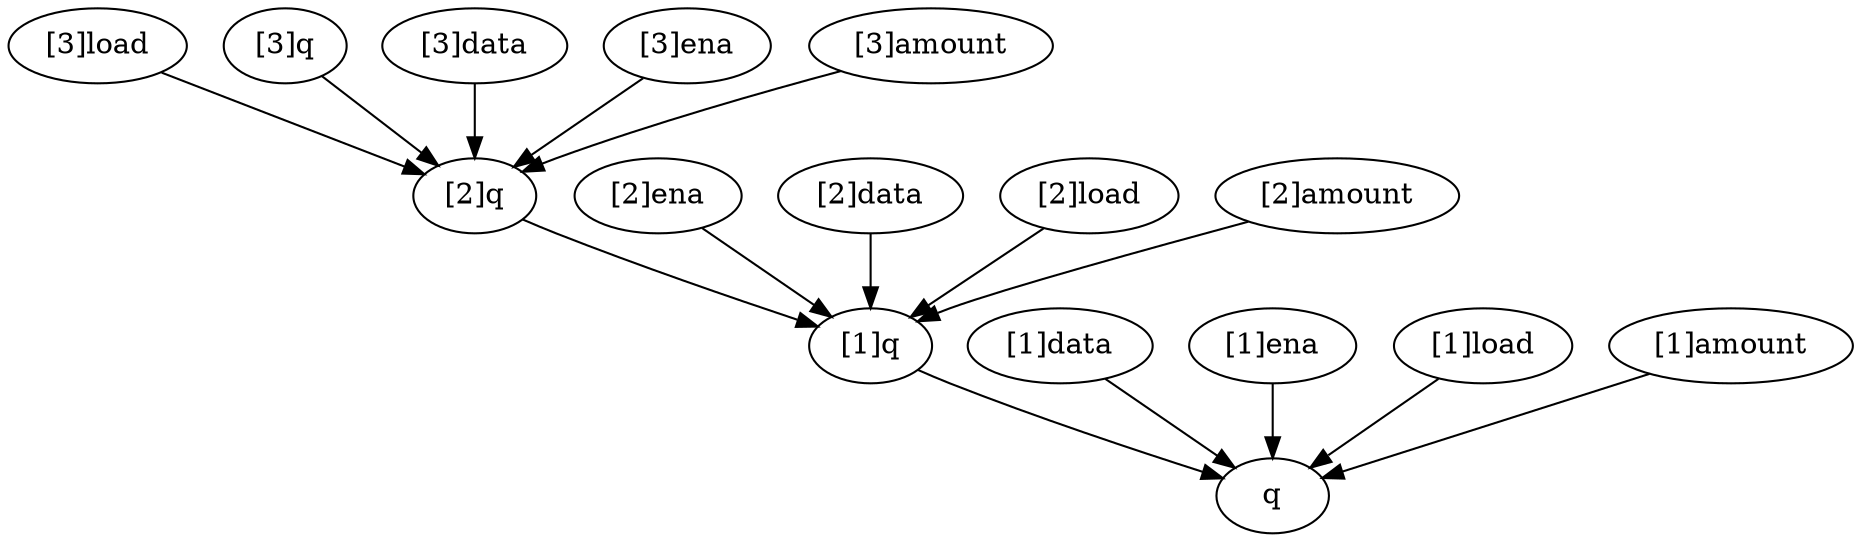 strict digraph "" {
	"[3]load"	[complexity=19,
		importance=23.5,
		rank=1.23684210526];
	"[2]q"	[complexity=18,
		importance=7.8,
		rank=0.433333333333];
	"[3]load" -> "[2]q";
	"[1]q"	[complexity=12,
		importance=2.4,
		rank=0.2];
	q	[complexity=6,
		importance=0.6,
		rank=0.1];
	"[1]q" -> q;
	"[3]q"	[complexity=24,
		importance=24.0,
		rank=1.0];
	"[3]q" -> "[2]q";
	"[2]ena"	[complexity=13,
		importance=7.3,
		rank=0.561538461538];
	"[2]ena" -> "[1]q";
	"[2]q" -> "[1]q";
	"[2]data"	[complexity=14,
		importance=2.5,
		rank=0.178571428571];
	"[2]data" -> "[1]q";
	"[3]data"	[complexity=20,
		importance=7.9,
		rank=0.395];
	"[3]data" -> "[2]q";
	"[1]data"	[complexity=8,
		importance=0.7,
		rank=0.0875];
	"[1]data" -> q;
	"[1]ena"	[complexity=7,
		importance=1.9,
		rank=0.271428571429];
	"[1]ena" -> q;
	"[3]ena"	[complexity=19,
		importance=23.5,
		rank=1.23684210526];
	"[3]ena" -> "[2]q";
	"[1]load"	[complexity=7,
		importance=1.9,
		rank=0.271428571429];
	"[1]load" -> q;
	"[3]amount"	[complexity=19,
		importance=15.7,
		rank=0.826315789474];
	"[3]amount" -> "[2]q";
	"[2]load"	[complexity=13,
		importance=7.3,
		rank=0.561538461538];
	"[2]load" -> "[1]q";
	"[1]amount"	[complexity=7,
		importance=1.3,
		rank=0.185714285714];
	"[1]amount" -> q;
	"[2]amount"	[complexity=13,
		importance=4.9,
		rank=0.376923076923];
	"[2]amount" -> "[1]q";
}
